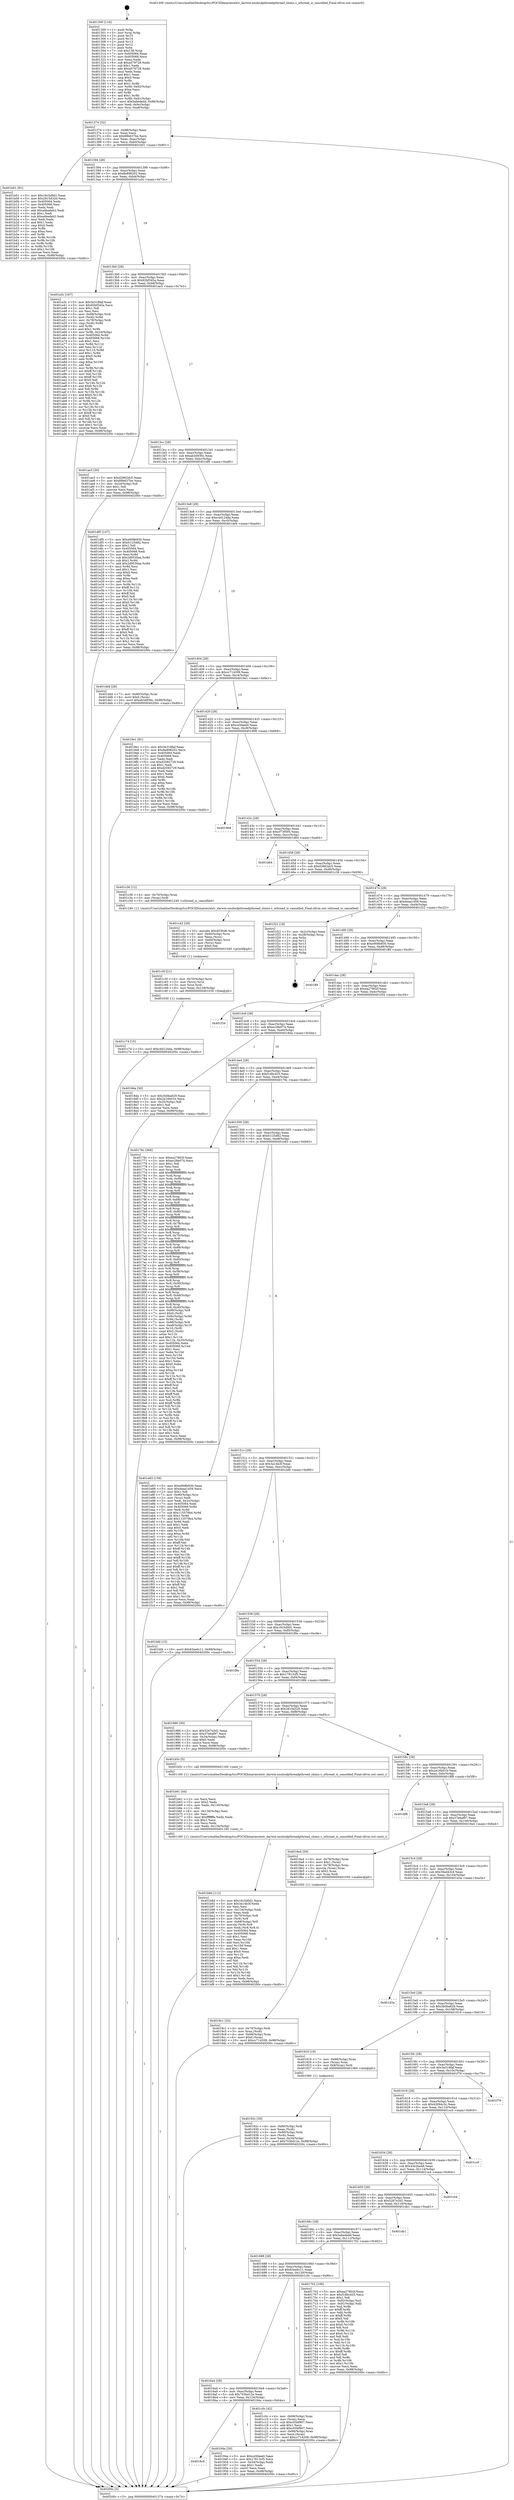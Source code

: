 digraph "0x401300" {
  label = "0x401300 (/mnt/c/Users/mathe/Desktop/tcc/POCII/binaries/extr_darwin-xnubsdpthreadpthread_shims.c_uthread_is_cancelled_Final-ollvm.out::main(0))"
  labelloc = "t"
  node[shape=record]

  Entry [label="",width=0.3,height=0.3,shape=circle,fillcolor=black,style=filled]
  "0x401374" [label="{
     0x401374 [32]\l
     | [instrs]\l
     &nbsp;&nbsp;0x401374 \<+6\>: mov -0x98(%rbp),%eax\l
     &nbsp;&nbsp;0x40137a \<+2\>: mov %eax,%ecx\l
     &nbsp;&nbsp;0x40137c \<+6\>: sub $0x89b637be,%ecx\l
     &nbsp;&nbsp;0x401382 \<+6\>: mov %eax,-0xac(%rbp)\l
     &nbsp;&nbsp;0x401388 \<+6\>: mov %ecx,-0xb0(%rbp)\l
     &nbsp;&nbsp;0x40138e \<+6\>: je 0000000000401b01 \<main+0x801\>\l
  }"]
  "0x401b01" [label="{
     0x401b01 [91]\l
     | [instrs]\l
     &nbsp;&nbsp;0x401b01 \<+5\>: mov $0x16c5d0d1,%eax\l
     &nbsp;&nbsp;0x401b06 \<+5\>: mov $0x2815d320,%ecx\l
     &nbsp;&nbsp;0x401b0b \<+7\>: mov 0x405064,%edx\l
     &nbsp;&nbsp;0x401b12 \<+7\>: mov 0x405068,%esi\l
     &nbsp;&nbsp;0x401b19 \<+2\>: mov %edx,%edi\l
     &nbsp;&nbsp;0x401b1b \<+6\>: add $0xa4badeb2,%edi\l
     &nbsp;&nbsp;0x401b21 \<+3\>: sub $0x1,%edi\l
     &nbsp;&nbsp;0x401b24 \<+6\>: sub $0xa4badeb2,%edi\l
     &nbsp;&nbsp;0x401b2a \<+3\>: imul %edi,%edx\l
     &nbsp;&nbsp;0x401b2d \<+3\>: and $0x1,%edx\l
     &nbsp;&nbsp;0x401b30 \<+3\>: cmp $0x0,%edx\l
     &nbsp;&nbsp;0x401b33 \<+4\>: sete %r8b\l
     &nbsp;&nbsp;0x401b37 \<+3\>: cmp $0xa,%esi\l
     &nbsp;&nbsp;0x401b3a \<+4\>: setl %r9b\l
     &nbsp;&nbsp;0x401b3e \<+3\>: mov %r8b,%r10b\l
     &nbsp;&nbsp;0x401b41 \<+3\>: and %r9b,%r10b\l
     &nbsp;&nbsp;0x401b44 \<+3\>: xor %r9b,%r8b\l
     &nbsp;&nbsp;0x401b47 \<+3\>: or %r8b,%r10b\l
     &nbsp;&nbsp;0x401b4a \<+4\>: test $0x1,%r10b\l
     &nbsp;&nbsp;0x401b4e \<+3\>: cmovne %ecx,%eax\l
     &nbsp;&nbsp;0x401b51 \<+6\>: mov %eax,-0x98(%rbp)\l
     &nbsp;&nbsp;0x401b57 \<+5\>: jmp 000000000040200c \<main+0xd0c\>\l
  }"]
  "0x401394" [label="{
     0x401394 [28]\l
     | [instrs]\l
     &nbsp;&nbsp;0x401394 \<+5\>: jmp 0000000000401399 \<main+0x99\>\l
     &nbsp;&nbsp;0x401399 \<+6\>: mov -0xac(%rbp),%eax\l
     &nbsp;&nbsp;0x40139f \<+5\>: sub $0x8e898202,%eax\l
     &nbsp;&nbsp;0x4013a4 \<+6\>: mov %eax,-0xb4(%rbp)\l
     &nbsp;&nbsp;0x4013aa \<+6\>: je 0000000000401a3c \<main+0x73c\>\l
  }"]
  Exit [label="",width=0.3,height=0.3,shape=circle,fillcolor=black,style=filled,peripheries=2]
  "0x401a3c" [label="{
     0x401a3c [167]\l
     | [instrs]\l
     &nbsp;&nbsp;0x401a3c \<+5\>: mov $0x3e318faf,%eax\l
     &nbsp;&nbsp;0x401a41 \<+5\>: mov $0x92bf345a,%ecx\l
     &nbsp;&nbsp;0x401a46 \<+2\>: mov $0x1,%dl\l
     &nbsp;&nbsp;0x401a48 \<+2\>: xor %esi,%esi\l
     &nbsp;&nbsp;0x401a4a \<+4\>: mov -0x68(%rbp),%rdi\l
     &nbsp;&nbsp;0x401a4e \<+3\>: mov (%rdi),%r8d\l
     &nbsp;&nbsp;0x401a51 \<+4\>: mov -0x78(%rbp),%rdi\l
     &nbsp;&nbsp;0x401a55 \<+3\>: cmp (%rdi),%r8d\l
     &nbsp;&nbsp;0x401a58 \<+4\>: setl %r9b\l
     &nbsp;&nbsp;0x401a5c \<+4\>: and $0x1,%r9b\l
     &nbsp;&nbsp;0x401a60 \<+4\>: mov %r9b,-0x2d(%rbp)\l
     &nbsp;&nbsp;0x401a64 \<+8\>: mov 0x405064,%r8d\l
     &nbsp;&nbsp;0x401a6c \<+8\>: mov 0x405068,%r10d\l
     &nbsp;&nbsp;0x401a74 \<+3\>: sub $0x1,%esi\l
     &nbsp;&nbsp;0x401a77 \<+3\>: mov %r8d,%r11d\l
     &nbsp;&nbsp;0x401a7a \<+3\>: add %esi,%r11d\l
     &nbsp;&nbsp;0x401a7d \<+4\>: imul %r11d,%r8d\l
     &nbsp;&nbsp;0x401a81 \<+4\>: and $0x1,%r8d\l
     &nbsp;&nbsp;0x401a85 \<+4\>: cmp $0x0,%r8d\l
     &nbsp;&nbsp;0x401a89 \<+4\>: sete %r9b\l
     &nbsp;&nbsp;0x401a8d \<+4\>: cmp $0xa,%r10d\l
     &nbsp;&nbsp;0x401a91 \<+3\>: setl %bl\l
     &nbsp;&nbsp;0x401a94 \<+3\>: mov %r9b,%r14b\l
     &nbsp;&nbsp;0x401a97 \<+4\>: xor $0xff,%r14b\l
     &nbsp;&nbsp;0x401a9b \<+3\>: mov %bl,%r15b\l
     &nbsp;&nbsp;0x401a9e \<+4\>: xor $0xff,%r15b\l
     &nbsp;&nbsp;0x401aa2 \<+3\>: xor $0x0,%dl\l
     &nbsp;&nbsp;0x401aa5 \<+3\>: mov %r14b,%r12b\l
     &nbsp;&nbsp;0x401aa8 \<+4\>: and $0x0,%r12b\l
     &nbsp;&nbsp;0x401aac \<+3\>: and %dl,%r9b\l
     &nbsp;&nbsp;0x401aaf \<+3\>: mov %r15b,%r13b\l
     &nbsp;&nbsp;0x401ab2 \<+4\>: and $0x0,%r13b\l
     &nbsp;&nbsp;0x401ab6 \<+2\>: and %dl,%bl\l
     &nbsp;&nbsp;0x401ab8 \<+3\>: or %r9b,%r12b\l
     &nbsp;&nbsp;0x401abb \<+3\>: or %bl,%r13b\l
     &nbsp;&nbsp;0x401abe \<+3\>: xor %r13b,%r12b\l
     &nbsp;&nbsp;0x401ac1 \<+3\>: or %r15b,%r14b\l
     &nbsp;&nbsp;0x401ac4 \<+4\>: xor $0xff,%r14b\l
     &nbsp;&nbsp;0x401ac8 \<+3\>: or $0x0,%dl\l
     &nbsp;&nbsp;0x401acb \<+3\>: and %dl,%r14b\l
     &nbsp;&nbsp;0x401ace \<+3\>: or %r14b,%r12b\l
     &nbsp;&nbsp;0x401ad1 \<+4\>: test $0x1,%r12b\l
     &nbsp;&nbsp;0x401ad5 \<+3\>: cmovne %ecx,%eax\l
     &nbsp;&nbsp;0x401ad8 \<+6\>: mov %eax,-0x98(%rbp)\l
     &nbsp;&nbsp;0x401ade \<+5\>: jmp 000000000040200c \<main+0xd0c\>\l
  }"]
  "0x4013b0" [label="{
     0x4013b0 [28]\l
     | [instrs]\l
     &nbsp;&nbsp;0x4013b0 \<+5\>: jmp 00000000004013b5 \<main+0xb5\>\l
     &nbsp;&nbsp;0x4013b5 \<+6\>: mov -0xac(%rbp),%eax\l
     &nbsp;&nbsp;0x4013bb \<+5\>: sub $0x92bf345a,%eax\l
     &nbsp;&nbsp;0x4013c0 \<+6\>: mov %eax,-0xb8(%rbp)\l
     &nbsp;&nbsp;0x4013c6 \<+6\>: je 0000000000401ae3 \<main+0x7e3\>\l
  }"]
  "0x401c74" [label="{
     0x401c74 [15]\l
     | [instrs]\l
     &nbsp;&nbsp;0x401c74 \<+10\>: movl $0xc4d124da,-0x98(%rbp)\l
     &nbsp;&nbsp;0x401c7e \<+5\>: jmp 000000000040200c \<main+0xd0c\>\l
  }"]
  "0x401ae3" [label="{
     0x401ae3 [30]\l
     | [instrs]\l
     &nbsp;&nbsp;0x401ae3 \<+5\>: mov $0xd2862dc5,%eax\l
     &nbsp;&nbsp;0x401ae8 \<+5\>: mov $0x89b637be,%ecx\l
     &nbsp;&nbsp;0x401aed \<+3\>: mov -0x2d(%rbp),%dl\l
     &nbsp;&nbsp;0x401af0 \<+3\>: test $0x1,%dl\l
     &nbsp;&nbsp;0x401af3 \<+3\>: cmovne %ecx,%eax\l
     &nbsp;&nbsp;0x401af6 \<+6\>: mov %eax,-0x98(%rbp)\l
     &nbsp;&nbsp;0x401afc \<+5\>: jmp 000000000040200c \<main+0xd0c\>\l
  }"]
  "0x4013cc" [label="{
     0x4013cc [28]\l
     | [instrs]\l
     &nbsp;&nbsp;0x4013cc \<+5\>: jmp 00000000004013d1 \<main+0xd1\>\l
     &nbsp;&nbsp;0x4013d1 \<+6\>: mov -0xac(%rbp),%eax\l
     &nbsp;&nbsp;0x4013d7 \<+5\>: sub $0xab3d936c,%eax\l
     &nbsp;&nbsp;0x4013dc \<+6\>: mov %eax,-0xbc(%rbp)\l
     &nbsp;&nbsp;0x4013e2 \<+6\>: je 0000000000401df0 \<main+0xaf0\>\l
  }"]
  "0x401c5f" [label="{
     0x401c5f [21]\l
     | [instrs]\l
     &nbsp;&nbsp;0x401c5f \<+4\>: mov -0x70(%rbp),%rcx\l
     &nbsp;&nbsp;0x401c63 \<+3\>: mov (%rcx),%rcx\l
     &nbsp;&nbsp;0x401c66 \<+3\>: mov %rcx,%rdi\l
     &nbsp;&nbsp;0x401c69 \<+6\>: mov %eax,-0x138(%rbp)\l
     &nbsp;&nbsp;0x401c6f \<+5\>: call 0000000000401030 \<free@plt\>\l
     | [calls]\l
     &nbsp;&nbsp;0x401030 \{1\} (unknown)\l
  }"]
  "0x401df0" [label="{
     0x401df0 [147]\l
     | [instrs]\l
     &nbsp;&nbsp;0x401df0 \<+5\>: mov $0xe908b930,%eax\l
     &nbsp;&nbsp;0x401df5 \<+5\>: mov $0xfc125d82,%ecx\l
     &nbsp;&nbsp;0x401dfa \<+2\>: mov $0x1,%dl\l
     &nbsp;&nbsp;0x401dfc \<+7\>: mov 0x405064,%esi\l
     &nbsp;&nbsp;0x401e03 \<+7\>: mov 0x405068,%edi\l
     &nbsp;&nbsp;0x401e0a \<+3\>: mov %esi,%r8d\l
     &nbsp;&nbsp;0x401e0d \<+7\>: sub $0x2d9530aa,%r8d\l
     &nbsp;&nbsp;0x401e14 \<+4\>: sub $0x1,%r8d\l
     &nbsp;&nbsp;0x401e18 \<+7\>: add $0x2d9530aa,%r8d\l
     &nbsp;&nbsp;0x401e1f \<+4\>: imul %r8d,%esi\l
     &nbsp;&nbsp;0x401e23 \<+3\>: and $0x1,%esi\l
     &nbsp;&nbsp;0x401e26 \<+3\>: cmp $0x0,%esi\l
     &nbsp;&nbsp;0x401e29 \<+4\>: sete %r9b\l
     &nbsp;&nbsp;0x401e2d \<+3\>: cmp $0xa,%edi\l
     &nbsp;&nbsp;0x401e30 \<+4\>: setl %r10b\l
     &nbsp;&nbsp;0x401e34 \<+3\>: mov %r9b,%r11b\l
     &nbsp;&nbsp;0x401e37 \<+4\>: xor $0xff,%r11b\l
     &nbsp;&nbsp;0x401e3b \<+3\>: mov %r10b,%bl\l
     &nbsp;&nbsp;0x401e3e \<+3\>: xor $0xff,%bl\l
     &nbsp;&nbsp;0x401e41 \<+3\>: xor $0x0,%dl\l
     &nbsp;&nbsp;0x401e44 \<+3\>: mov %r11b,%r14b\l
     &nbsp;&nbsp;0x401e47 \<+4\>: and $0x0,%r14b\l
     &nbsp;&nbsp;0x401e4b \<+3\>: and %dl,%r9b\l
     &nbsp;&nbsp;0x401e4e \<+3\>: mov %bl,%r15b\l
     &nbsp;&nbsp;0x401e51 \<+4\>: and $0x0,%r15b\l
     &nbsp;&nbsp;0x401e55 \<+3\>: and %dl,%r10b\l
     &nbsp;&nbsp;0x401e58 \<+3\>: or %r9b,%r14b\l
     &nbsp;&nbsp;0x401e5b \<+3\>: or %r10b,%r15b\l
     &nbsp;&nbsp;0x401e5e \<+3\>: xor %r15b,%r14b\l
     &nbsp;&nbsp;0x401e61 \<+3\>: or %bl,%r11b\l
     &nbsp;&nbsp;0x401e64 \<+4\>: xor $0xff,%r11b\l
     &nbsp;&nbsp;0x401e68 \<+3\>: or $0x0,%dl\l
     &nbsp;&nbsp;0x401e6b \<+3\>: and %dl,%r11b\l
     &nbsp;&nbsp;0x401e6e \<+3\>: or %r11b,%r14b\l
     &nbsp;&nbsp;0x401e71 \<+4\>: test $0x1,%r14b\l
     &nbsp;&nbsp;0x401e75 \<+3\>: cmovne %ecx,%eax\l
     &nbsp;&nbsp;0x401e78 \<+6\>: mov %eax,-0x98(%rbp)\l
     &nbsp;&nbsp;0x401e7e \<+5\>: jmp 000000000040200c \<main+0xd0c\>\l
  }"]
  "0x4013e8" [label="{
     0x4013e8 [28]\l
     | [instrs]\l
     &nbsp;&nbsp;0x4013e8 \<+5\>: jmp 00000000004013ed \<main+0xed\>\l
     &nbsp;&nbsp;0x4013ed \<+6\>: mov -0xac(%rbp),%eax\l
     &nbsp;&nbsp;0x4013f3 \<+5\>: sub $0xc4d124da,%eax\l
     &nbsp;&nbsp;0x4013f8 \<+6\>: mov %eax,-0xc0(%rbp)\l
     &nbsp;&nbsp;0x4013fe \<+6\>: je 0000000000401dd4 \<main+0xad4\>\l
  }"]
  "0x401c42" [label="{
     0x401c42 [29]\l
     | [instrs]\l
     &nbsp;&nbsp;0x401c42 \<+10\>: movabs $0x4030d6,%rdi\l
     &nbsp;&nbsp;0x401c4c \<+4\>: mov -0x60(%rbp),%rcx\l
     &nbsp;&nbsp;0x401c50 \<+2\>: mov %eax,(%rcx)\l
     &nbsp;&nbsp;0x401c52 \<+4\>: mov -0x60(%rbp),%rcx\l
     &nbsp;&nbsp;0x401c56 \<+2\>: mov (%rcx),%esi\l
     &nbsp;&nbsp;0x401c58 \<+2\>: mov $0x0,%al\l
     &nbsp;&nbsp;0x401c5a \<+5\>: call 0000000000401040 \<printf@plt\>\l
     | [calls]\l
     &nbsp;&nbsp;0x401040 \{1\} (unknown)\l
  }"]
  "0x401dd4" [label="{
     0x401dd4 [28]\l
     | [instrs]\l
     &nbsp;&nbsp;0x401dd4 \<+7\>: mov -0x90(%rbp),%rax\l
     &nbsp;&nbsp;0x401ddb \<+6\>: movl $0x0,(%rax)\l
     &nbsp;&nbsp;0x401de1 \<+10\>: movl $0xab3d936c,-0x98(%rbp)\l
     &nbsp;&nbsp;0x401deb \<+5\>: jmp 000000000040200c \<main+0xd0c\>\l
  }"]
  "0x401404" [label="{
     0x401404 [28]\l
     | [instrs]\l
     &nbsp;&nbsp;0x401404 \<+5\>: jmp 0000000000401409 \<main+0x109\>\l
     &nbsp;&nbsp;0x401409 \<+6\>: mov -0xac(%rbp),%eax\l
     &nbsp;&nbsp;0x40140f \<+5\>: sub $0xcc714209,%eax\l
     &nbsp;&nbsp;0x401414 \<+6\>: mov %eax,-0xc4(%rbp)\l
     &nbsp;&nbsp;0x40141a \<+6\>: je 00000000004019e1 \<main+0x6e1\>\l
  }"]
  "0x401b8d" [label="{
     0x401b8d [112]\l
     | [instrs]\l
     &nbsp;&nbsp;0x401b8d \<+5\>: mov $0x16c5d0d1,%ecx\l
     &nbsp;&nbsp;0x401b92 \<+5\>: mov $0x3a14b3f,%edx\l
     &nbsp;&nbsp;0x401b97 \<+2\>: xor %esi,%esi\l
     &nbsp;&nbsp;0x401b99 \<+6\>: mov -0x134(%rbp),%edi\l
     &nbsp;&nbsp;0x401b9f \<+3\>: imul %eax,%edi\l
     &nbsp;&nbsp;0x401ba2 \<+4\>: mov -0x70(%rbp),%r8\l
     &nbsp;&nbsp;0x401ba6 \<+3\>: mov (%r8),%r8\l
     &nbsp;&nbsp;0x401ba9 \<+4\>: mov -0x68(%rbp),%r9\l
     &nbsp;&nbsp;0x401bad \<+3\>: movslq (%r9),%r9\l
     &nbsp;&nbsp;0x401bb0 \<+4\>: mov %edi,(%r8,%r9,4)\l
     &nbsp;&nbsp;0x401bb4 \<+7\>: mov 0x405064,%eax\l
     &nbsp;&nbsp;0x401bbb \<+7\>: mov 0x405068,%edi\l
     &nbsp;&nbsp;0x401bc2 \<+3\>: sub $0x1,%esi\l
     &nbsp;&nbsp;0x401bc5 \<+3\>: mov %eax,%r10d\l
     &nbsp;&nbsp;0x401bc8 \<+3\>: add %esi,%r10d\l
     &nbsp;&nbsp;0x401bcb \<+4\>: imul %r10d,%eax\l
     &nbsp;&nbsp;0x401bcf \<+3\>: and $0x1,%eax\l
     &nbsp;&nbsp;0x401bd2 \<+3\>: cmp $0x0,%eax\l
     &nbsp;&nbsp;0x401bd5 \<+4\>: sete %r11b\l
     &nbsp;&nbsp;0x401bd9 \<+3\>: cmp $0xa,%edi\l
     &nbsp;&nbsp;0x401bdc \<+3\>: setl %bl\l
     &nbsp;&nbsp;0x401bdf \<+3\>: mov %r11b,%r14b\l
     &nbsp;&nbsp;0x401be2 \<+3\>: and %bl,%r14b\l
     &nbsp;&nbsp;0x401be5 \<+3\>: xor %bl,%r11b\l
     &nbsp;&nbsp;0x401be8 \<+3\>: or %r11b,%r14b\l
     &nbsp;&nbsp;0x401beb \<+4\>: test $0x1,%r14b\l
     &nbsp;&nbsp;0x401bef \<+3\>: cmovne %edx,%ecx\l
     &nbsp;&nbsp;0x401bf2 \<+6\>: mov %ecx,-0x98(%rbp)\l
     &nbsp;&nbsp;0x401bf8 \<+5\>: jmp 000000000040200c \<main+0xd0c\>\l
  }"]
  "0x4019e1" [label="{
     0x4019e1 [91]\l
     | [instrs]\l
     &nbsp;&nbsp;0x4019e1 \<+5\>: mov $0x3e318faf,%eax\l
     &nbsp;&nbsp;0x4019e6 \<+5\>: mov $0x8e898202,%ecx\l
     &nbsp;&nbsp;0x4019eb \<+7\>: mov 0x405064,%edx\l
     &nbsp;&nbsp;0x4019f2 \<+7\>: mov 0x405068,%esi\l
     &nbsp;&nbsp;0x4019f9 \<+2\>: mov %edx,%edi\l
     &nbsp;&nbsp;0x4019fb \<+6\>: sub $0xd2092729,%edi\l
     &nbsp;&nbsp;0x401a01 \<+3\>: sub $0x1,%edi\l
     &nbsp;&nbsp;0x401a04 \<+6\>: add $0xd2092729,%edi\l
     &nbsp;&nbsp;0x401a0a \<+3\>: imul %edi,%edx\l
     &nbsp;&nbsp;0x401a0d \<+3\>: and $0x1,%edx\l
     &nbsp;&nbsp;0x401a10 \<+3\>: cmp $0x0,%edx\l
     &nbsp;&nbsp;0x401a13 \<+4\>: sete %r8b\l
     &nbsp;&nbsp;0x401a17 \<+3\>: cmp $0xa,%esi\l
     &nbsp;&nbsp;0x401a1a \<+4\>: setl %r9b\l
     &nbsp;&nbsp;0x401a1e \<+3\>: mov %r8b,%r10b\l
     &nbsp;&nbsp;0x401a21 \<+3\>: and %r9b,%r10b\l
     &nbsp;&nbsp;0x401a24 \<+3\>: xor %r9b,%r8b\l
     &nbsp;&nbsp;0x401a27 \<+3\>: or %r8b,%r10b\l
     &nbsp;&nbsp;0x401a2a \<+4\>: test $0x1,%r10b\l
     &nbsp;&nbsp;0x401a2e \<+3\>: cmovne %ecx,%eax\l
     &nbsp;&nbsp;0x401a31 \<+6\>: mov %eax,-0x98(%rbp)\l
     &nbsp;&nbsp;0x401a37 \<+5\>: jmp 000000000040200c \<main+0xd0c\>\l
  }"]
  "0x401420" [label="{
     0x401420 [28]\l
     | [instrs]\l
     &nbsp;&nbsp;0x401420 \<+5\>: jmp 0000000000401425 \<main+0x125\>\l
     &nbsp;&nbsp;0x401425 \<+6\>: mov -0xac(%rbp),%eax\l
     &nbsp;&nbsp;0x40142b \<+5\>: sub $0xce5faee0,%eax\l
     &nbsp;&nbsp;0x401430 \<+6\>: mov %eax,-0xc8(%rbp)\l
     &nbsp;&nbsp;0x401436 \<+6\>: je 0000000000401968 \<main+0x668\>\l
  }"]
  "0x401b61" [label="{
     0x401b61 [44]\l
     | [instrs]\l
     &nbsp;&nbsp;0x401b61 \<+2\>: xor %ecx,%ecx\l
     &nbsp;&nbsp;0x401b63 \<+5\>: mov $0x2,%edx\l
     &nbsp;&nbsp;0x401b68 \<+6\>: mov %edx,-0x130(%rbp)\l
     &nbsp;&nbsp;0x401b6e \<+1\>: cltd\l
     &nbsp;&nbsp;0x401b6f \<+6\>: mov -0x130(%rbp),%esi\l
     &nbsp;&nbsp;0x401b75 \<+2\>: idiv %esi\l
     &nbsp;&nbsp;0x401b77 \<+6\>: imul $0xfffffffe,%edx,%edx\l
     &nbsp;&nbsp;0x401b7d \<+3\>: sub $0x1,%ecx\l
     &nbsp;&nbsp;0x401b80 \<+2\>: sub %ecx,%edx\l
     &nbsp;&nbsp;0x401b82 \<+6\>: mov %edx,-0x134(%rbp)\l
     &nbsp;&nbsp;0x401b88 \<+5\>: call 0000000000401160 \<next_i\>\l
     | [calls]\l
     &nbsp;&nbsp;0x401160 \{1\} (/mnt/c/Users/mathe/Desktop/tcc/POCII/binaries/extr_darwin-xnubsdpthreadpthread_shims.c_uthread_is_cancelled_Final-ollvm.out::next_i)\l
  }"]
  "0x401968" [label="{
     0x401968\l
  }", style=dashed]
  "0x40143c" [label="{
     0x40143c [28]\l
     | [instrs]\l
     &nbsp;&nbsp;0x40143c \<+5\>: jmp 0000000000401441 \<main+0x141\>\l
     &nbsp;&nbsp;0x401441 \<+6\>: mov -0xac(%rbp),%eax\l
     &nbsp;&nbsp;0x401447 \<+5\>: sub $0xcf73f595,%eax\l
     &nbsp;&nbsp;0x40144c \<+6\>: mov %eax,-0xcc(%rbp)\l
     &nbsp;&nbsp;0x401452 \<+6\>: je 0000000000401d64 \<main+0xa64\>\l
  }"]
  "0x4019c1" [label="{
     0x4019c1 [32]\l
     | [instrs]\l
     &nbsp;&nbsp;0x4019c1 \<+4\>: mov -0x70(%rbp),%rdi\l
     &nbsp;&nbsp;0x4019c5 \<+3\>: mov %rax,(%rdi)\l
     &nbsp;&nbsp;0x4019c8 \<+4\>: mov -0x68(%rbp),%rax\l
     &nbsp;&nbsp;0x4019cc \<+6\>: movl $0x0,(%rax)\l
     &nbsp;&nbsp;0x4019d2 \<+10\>: movl $0xcc714209,-0x98(%rbp)\l
     &nbsp;&nbsp;0x4019dc \<+5\>: jmp 000000000040200c \<main+0xd0c\>\l
  }"]
  "0x401d64" [label="{
     0x401d64\l
  }", style=dashed]
  "0x401458" [label="{
     0x401458 [28]\l
     | [instrs]\l
     &nbsp;&nbsp;0x401458 \<+5\>: jmp 000000000040145d \<main+0x15d\>\l
     &nbsp;&nbsp;0x40145d \<+6\>: mov -0xac(%rbp),%eax\l
     &nbsp;&nbsp;0x401463 \<+5\>: sub $0xd2862dc5,%eax\l
     &nbsp;&nbsp;0x401468 \<+6\>: mov %eax,-0xd0(%rbp)\l
     &nbsp;&nbsp;0x40146e \<+6\>: je 0000000000401c36 \<main+0x936\>\l
  }"]
  "0x4016c0" [label="{
     0x4016c0\l
  }", style=dashed]
  "0x401c36" [label="{
     0x401c36 [12]\l
     | [instrs]\l
     &nbsp;&nbsp;0x401c36 \<+4\>: mov -0x70(%rbp),%rax\l
     &nbsp;&nbsp;0x401c3a \<+3\>: mov (%rax),%rdi\l
     &nbsp;&nbsp;0x401c3d \<+5\>: call 0000000000401240 \<uthread_is_cancelled\>\l
     | [calls]\l
     &nbsp;&nbsp;0x401240 \{1\} (/mnt/c/Users/mathe/Desktop/tcc/POCII/binaries/extr_darwin-xnubsdpthreadpthread_shims.c_uthread_is_cancelled_Final-ollvm.out::uthread_is_cancelled)\l
  }"]
  "0x401474" [label="{
     0x401474 [28]\l
     | [instrs]\l
     &nbsp;&nbsp;0x401474 \<+5\>: jmp 0000000000401479 \<main+0x179\>\l
     &nbsp;&nbsp;0x401479 \<+6\>: mov -0xac(%rbp),%eax\l
     &nbsp;&nbsp;0x40147f \<+5\>: sub $0xdeaa1459,%eax\l
     &nbsp;&nbsp;0x401484 \<+6\>: mov %eax,-0xd4(%rbp)\l
     &nbsp;&nbsp;0x40148a \<+6\>: je 0000000000401f22 \<main+0xc22\>\l
  }"]
  "0x40194a" [label="{
     0x40194a [30]\l
     | [instrs]\l
     &nbsp;&nbsp;0x40194a \<+5\>: mov $0xce5faee0,%eax\l
     &nbsp;&nbsp;0x40194f \<+5\>: mov $0x17813cf5,%ecx\l
     &nbsp;&nbsp;0x401954 \<+3\>: mov -0x34(%rbp),%edx\l
     &nbsp;&nbsp;0x401957 \<+3\>: cmp $0x1,%edx\l
     &nbsp;&nbsp;0x40195a \<+3\>: cmovl %ecx,%eax\l
     &nbsp;&nbsp;0x40195d \<+6\>: mov %eax,-0x98(%rbp)\l
     &nbsp;&nbsp;0x401963 \<+5\>: jmp 000000000040200c \<main+0xd0c\>\l
  }"]
  "0x401f22" [label="{
     0x401f22 [18]\l
     | [instrs]\l
     &nbsp;&nbsp;0x401f22 \<+3\>: mov -0x2c(%rbp),%eax\l
     &nbsp;&nbsp;0x401f25 \<+4\>: lea -0x28(%rbp),%rsp\l
     &nbsp;&nbsp;0x401f29 \<+1\>: pop %rbx\l
     &nbsp;&nbsp;0x401f2a \<+2\>: pop %r12\l
     &nbsp;&nbsp;0x401f2c \<+2\>: pop %r13\l
     &nbsp;&nbsp;0x401f2e \<+2\>: pop %r14\l
     &nbsp;&nbsp;0x401f30 \<+2\>: pop %r15\l
     &nbsp;&nbsp;0x401f32 \<+1\>: pop %rbp\l
     &nbsp;&nbsp;0x401f33 \<+1\>: ret\l
  }"]
  "0x401490" [label="{
     0x401490 [28]\l
     | [instrs]\l
     &nbsp;&nbsp;0x401490 \<+5\>: jmp 0000000000401495 \<main+0x195\>\l
     &nbsp;&nbsp;0x401495 \<+6\>: mov -0xac(%rbp),%eax\l
     &nbsp;&nbsp;0x40149b \<+5\>: sub $0xe908b930,%eax\l
     &nbsp;&nbsp;0x4014a0 \<+6\>: mov %eax,-0xd8(%rbp)\l
     &nbsp;&nbsp;0x4014a6 \<+6\>: je 0000000000401ff4 \<main+0xcf4\>\l
  }"]
  "0x4016a4" [label="{
     0x4016a4 [28]\l
     | [instrs]\l
     &nbsp;&nbsp;0x4016a4 \<+5\>: jmp 00000000004016a9 \<main+0x3a9\>\l
     &nbsp;&nbsp;0x4016a9 \<+6\>: mov -0xac(%rbp),%eax\l
     &nbsp;&nbsp;0x4016af \<+5\>: sub $0x703bd12e,%eax\l
     &nbsp;&nbsp;0x4016b4 \<+6\>: mov %eax,-0x124(%rbp)\l
     &nbsp;&nbsp;0x4016ba \<+6\>: je 000000000040194a \<main+0x64a\>\l
  }"]
  "0x401ff4" [label="{
     0x401ff4\l
  }", style=dashed]
  "0x4014ac" [label="{
     0x4014ac [28]\l
     | [instrs]\l
     &nbsp;&nbsp;0x4014ac \<+5\>: jmp 00000000004014b1 \<main+0x1b1\>\l
     &nbsp;&nbsp;0x4014b1 \<+6\>: mov -0xac(%rbp),%eax\l
     &nbsp;&nbsp;0x4014b7 \<+5\>: sub $0xea27802f,%eax\l
     &nbsp;&nbsp;0x4014bc \<+6\>: mov %eax,-0xdc(%rbp)\l
     &nbsp;&nbsp;0x4014c2 \<+6\>: je 0000000000401f34 \<main+0xc34\>\l
  }"]
  "0x401c0c" [label="{
     0x401c0c [42]\l
     | [instrs]\l
     &nbsp;&nbsp;0x401c0c \<+4\>: mov -0x68(%rbp),%rax\l
     &nbsp;&nbsp;0x401c10 \<+2\>: mov (%rax),%ecx\l
     &nbsp;&nbsp;0x401c12 \<+6\>: sub $0xc05bf907,%ecx\l
     &nbsp;&nbsp;0x401c18 \<+3\>: add $0x1,%ecx\l
     &nbsp;&nbsp;0x401c1b \<+6\>: add $0xc05bf907,%ecx\l
     &nbsp;&nbsp;0x401c21 \<+4\>: mov -0x68(%rbp),%rax\l
     &nbsp;&nbsp;0x401c25 \<+2\>: mov %ecx,(%rax)\l
     &nbsp;&nbsp;0x401c27 \<+10\>: movl $0xcc714209,-0x98(%rbp)\l
     &nbsp;&nbsp;0x401c31 \<+5\>: jmp 000000000040200c \<main+0xd0c\>\l
  }"]
  "0x401f34" [label="{
     0x401f34\l
  }", style=dashed]
  "0x4014c8" [label="{
     0x4014c8 [28]\l
     | [instrs]\l
     &nbsp;&nbsp;0x4014c8 \<+5\>: jmp 00000000004014cd \<main+0x1cd\>\l
     &nbsp;&nbsp;0x4014cd \<+6\>: mov -0xac(%rbp),%eax\l
     &nbsp;&nbsp;0x4014d3 \<+5\>: sub $0xec28e074,%eax\l
     &nbsp;&nbsp;0x4014d8 \<+6\>: mov %eax,-0xe0(%rbp)\l
     &nbsp;&nbsp;0x4014de \<+6\>: je 00000000004018da \<main+0x5da\>\l
  }"]
  "0x40192c" [label="{
     0x40192c [30]\l
     | [instrs]\l
     &nbsp;&nbsp;0x40192c \<+4\>: mov -0x80(%rbp),%rdi\l
     &nbsp;&nbsp;0x401930 \<+2\>: mov %eax,(%rdi)\l
     &nbsp;&nbsp;0x401932 \<+4\>: mov -0x80(%rbp),%rdi\l
     &nbsp;&nbsp;0x401936 \<+2\>: mov (%rdi),%eax\l
     &nbsp;&nbsp;0x401938 \<+3\>: mov %eax,-0x34(%rbp)\l
     &nbsp;&nbsp;0x40193b \<+10\>: movl $0x703bd12e,-0x98(%rbp)\l
     &nbsp;&nbsp;0x401945 \<+5\>: jmp 000000000040200c \<main+0xd0c\>\l
  }"]
  "0x4018da" [label="{
     0x4018da [30]\l
     | [instrs]\l
     &nbsp;&nbsp;0x4018da \<+5\>: mov $0x3b0ba629,%eax\l
     &nbsp;&nbsp;0x4018df \<+5\>: mov $0x2e16b01b,%ecx\l
     &nbsp;&nbsp;0x4018e4 \<+3\>: mov -0x35(%rbp),%dl\l
     &nbsp;&nbsp;0x4018e7 \<+3\>: test $0x1,%dl\l
     &nbsp;&nbsp;0x4018ea \<+3\>: cmovne %ecx,%eax\l
     &nbsp;&nbsp;0x4018ed \<+6\>: mov %eax,-0x98(%rbp)\l
     &nbsp;&nbsp;0x4018f3 \<+5\>: jmp 000000000040200c \<main+0xd0c\>\l
  }"]
  "0x4014e4" [label="{
     0x4014e4 [28]\l
     | [instrs]\l
     &nbsp;&nbsp;0x4014e4 \<+5\>: jmp 00000000004014e9 \<main+0x1e9\>\l
     &nbsp;&nbsp;0x4014e9 \<+6\>: mov -0xac(%rbp),%eax\l
     &nbsp;&nbsp;0x4014ef \<+5\>: sub $0xf1d6c425,%eax\l
     &nbsp;&nbsp;0x4014f4 \<+6\>: mov %eax,-0xe4(%rbp)\l
     &nbsp;&nbsp;0x4014fa \<+6\>: je 000000000040176c \<main+0x46c\>\l
  }"]
  "0x401300" [label="{
     0x401300 [116]\l
     | [instrs]\l
     &nbsp;&nbsp;0x401300 \<+1\>: push %rbp\l
     &nbsp;&nbsp;0x401301 \<+3\>: mov %rsp,%rbp\l
     &nbsp;&nbsp;0x401304 \<+2\>: push %r15\l
     &nbsp;&nbsp;0x401306 \<+2\>: push %r14\l
     &nbsp;&nbsp;0x401308 \<+2\>: push %r13\l
     &nbsp;&nbsp;0x40130a \<+2\>: push %r12\l
     &nbsp;&nbsp;0x40130c \<+1\>: push %rbx\l
     &nbsp;&nbsp;0x40130d \<+7\>: sub $0x138,%rsp\l
     &nbsp;&nbsp;0x401314 \<+7\>: mov 0x405064,%eax\l
     &nbsp;&nbsp;0x40131b \<+7\>: mov 0x405068,%ecx\l
     &nbsp;&nbsp;0x401322 \<+2\>: mov %eax,%edx\l
     &nbsp;&nbsp;0x401324 \<+6\>: sub $0xa079728,%edx\l
     &nbsp;&nbsp;0x40132a \<+3\>: sub $0x1,%edx\l
     &nbsp;&nbsp;0x40132d \<+6\>: add $0xa079728,%edx\l
     &nbsp;&nbsp;0x401333 \<+3\>: imul %edx,%eax\l
     &nbsp;&nbsp;0x401336 \<+3\>: and $0x1,%eax\l
     &nbsp;&nbsp;0x401339 \<+3\>: cmp $0x0,%eax\l
     &nbsp;&nbsp;0x40133c \<+4\>: sete %r8b\l
     &nbsp;&nbsp;0x401340 \<+4\>: and $0x1,%r8b\l
     &nbsp;&nbsp;0x401344 \<+7\>: mov %r8b,-0x92(%rbp)\l
     &nbsp;&nbsp;0x40134b \<+3\>: cmp $0xa,%ecx\l
     &nbsp;&nbsp;0x40134e \<+4\>: setl %r8b\l
     &nbsp;&nbsp;0x401352 \<+4\>: and $0x1,%r8b\l
     &nbsp;&nbsp;0x401356 \<+7\>: mov %r8b,-0x91(%rbp)\l
     &nbsp;&nbsp;0x40135d \<+10\>: movl $0x5abededd,-0x98(%rbp)\l
     &nbsp;&nbsp;0x401367 \<+6\>: mov %edi,-0x9c(%rbp)\l
     &nbsp;&nbsp;0x40136d \<+7\>: mov %rsi,-0xa8(%rbp)\l
  }"]
  "0x40176c" [label="{
     0x40176c [366]\l
     | [instrs]\l
     &nbsp;&nbsp;0x40176c \<+5\>: mov $0xea27802f,%eax\l
     &nbsp;&nbsp;0x401771 \<+5\>: mov $0xec28e074,%ecx\l
     &nbsp;&nbsp;0x401776 \<+2\>: mov $0x1,%dl\l
     &nbsp;&nbsp;0x401778 \<+2\>: xor %esi,%esi\l
     &nbsp;&nbsp;0x40177a \<+3\>: mov %rsp,%rdi\l
     &nbsp;&nbsp;0x40177d \<+4\>: add $0xfffffffffffffff0,%rdi\l
     &nbsp;&nbsp;0x401781 \<+3\>: mov %rdi,%rsp\l
     &nbsp;&nbsp;0x401784 \<+7\>: mov %rdi,-0x90(%rbp)\l
     &nbsp;&nbsp;0x40178b \<+3\>: mov %rsp,%rdi\l
     &nbsp;&nbsp;0x40178e \<+4\>: add $0xfffffffffffffff0,%rdi\l
     &nbsp;&nbsp;0x401792 \<+3\>: mov %rdi,%rsp\l
     &nbsp;&nbsp;0x401795 \<+3\>: mov %rsp,%r8\l
     &nbsp;&nbsp;0x401798 \<+4\>: add $0xfffffffffffffff0,%r8\l
     &nbsp;&nbsp;0x40179c \<+3\>: mov %r8,%rsp\l
     &nbsp;&nbsp;0x40179f \<+7\>: mov %r8,-0x88(%rbp)\l
     &nbsp;&nbsp;0x4017a6 \<+3\>: mov %rsp,%r8\l
     &nbsp;&nbsp;0x4017a9 \<+4\>: add $0xfffffffffffffff0,%r8\l
     &nbsp;&nbsp;0x4017ad \<+3\>: mov %r8,%rsp\l
     &nbsp;&nbsp;0x4017b0 \<+4\>: mov %r8,-0x80(%rbp)\l
     &nbsp;&nbsp;0x4017b4 \<+3\>: mov %rsp,%r8\l
     &nbsp;&nbsp;0x4017b7 \<+4\>: add $0xfffffffffffffff0,%r8\l
     &nbsp;&nbsp;0x4017bb \<+3\>: mov %r8,%rsp\l
     &nbsp;&nbsp;0x4017be \<+4\>: mov %r8,-0x78(%rbp)\l
     &nbsp;&nbsp;0x4017c2 \<+3\>: mov %rsp,%r8\l
     &nbsp;&nbsp;0x4017c5 \<+4\>: add $0xfffffffffffffff0,%r8\l
     &nbsp;&nbsp;0x4017c9 \<+3\>: mov %r8,%rsp\l
     &nbsp;&nbsp;0x4017cc \<+4\>: mov %r8,-0x70(%rbp)\l
     &nbsp;&nbsp;0x4017d0 \<+3\>: mov %rsp,%r8\l
     &nbsp;&nbsp;0x4017d3 \<+4\>: add $0xfffffffffffffff0,%r8\l
     &nbsp;&nbsp;0x4017d7 \<+3\>: mov %r8,%rsp\l
     &nbsp;&nbsp;0x4017da \<+4\>: mov %r8,-0x68(%rbp)\l
     &nbsp;&nbsp;0x4017de \<+3\>: mov %rsp,%r8\l
     &nbsp;&nbsp;0x4017e1 \<+4\>: add $0xfffffffffffffff0,%r8\l
     &nbsp;&nbsp;0x4017e5 \<+3\>: mov %r8,%rsp\l
     &nbsp;&nbsp;0x4017e8 \<+4\>: mov %r8,-0x60(%rbp)\l
     &nbsp;&nbsp;0x4017ec \<+3\>: mov %rsp,%r8\l
     &nbsp;&nbsp;0x4017ef \<+4\>: add $0xfffffffffffffff0,%r8\l
     &nbsp;&nbsp;0x4017f3 \<+3\>: mov %r8,%rsp\l
     &nbsp;&nbsp;0x4017f6 \<+4\>: mov %r8,-0x58(%rbp)\l
     &nbsp;&nbsp;0x4017fa \<+3\>: mov %rsp,%r8\l
     &nbsp;&nbsp;0x4017fd \<+4\>: add $0xfffffffffffffff0,%r8\l
     &nbsp;&nbsp;0x401801 \<+3\>: mov %r8,%rsp\l
     &nbsp;&nbsp;0x401804 \<+4\>: mov %r8,-0x50(%rbp)\l
     &nbsp;&nbsp;0x401808 \<+3\>: mov %rsp,%r8\l
     &nbsp;&nbsp;0x40180b \<+4\>: add $0xfffffffffffffff0,%r8\l
     &nbsp;&nbsp;0x40180f \<+3\>: mov %r8,%rsp\l
     &nbsp;&nbsp;0x401812 \<+4\>: mov %r8,-0x48(%rbp)\l
     &nbsp;&nbsp;0x401816 \<+3\>: mov %rsp,%r8\l
     &nbsp;&nbsp;0x401819 \<+4\>: add $0xfffffffffffffff0,%r8\l
     &nbsp;&nbsp;0x40181d \<+3\>: mov %r8,%rsp\l
     &nbsp;&nbsp;0x401820 \<+4\>: mov %r8,-0x40(%rbp)\l
     &nbsp;&nbsp;0x401824 \<+7\>: mov -0x90(%rbp),%r8\l
     &nbsp;&nbsp;0x40182b \<+7\>: movl $0x0,(%r8)\l
     &nbsp;&nbsp;0x401832 \<+7\>: mov -0x9c(%rbp),%r9d\l
     &nbsp;&nbsp;0x401839 \<+3\>: mov %r9d,(%rdi)\l
     &nbsp;&nbsp;0x40183c \<+7\>: mov -0x88(%rbp),%r8\l
     &nbsp;&nbsp;0x401843 \<+7\>: mov -0xa8(%rbp),%r10\l
     &nbsp;&nbsp;0x40184a \<+3\>: mov %r10,(%r8)\l
     &nbsp;&nbsp;0x40184d \<+3\>: cmpl $0x2,(%rdi)\l
     &nbsp;&nbsp;0x401850 \<+4\>: setne %r11b\l
     &nbsp;&nbsp;0x401854 \<+4\>: and $0x1,%r11b\l
     &nbsp;&nbsp;0x401858 \<+4\>: mov %r11b,-0x35(%rbp)\l
     &nbsp;&nbsp;0x40185c \<+7\>: mov 0x405064,%ebx\l
     &nbsp;&nbsp;0x401863 \<+8\>: mov 0x405068,%r14d\l
     &nbsp;&nbsp;0x40186b \<+3\>: sub $0x1,%esi\l
     &nbsp;&nbsp;0x40186e \<+3\>: mov %ebx,%r15d\l
     &nbsp;&nbsp;0x401871 \<+3\>: add %esi,%r15d\l
     &nbsp;&nbsp;0x401874 \<+4\>: imul %r15d,%ebx\l
     &nbsp;&nbsp;0x401878 \<+3\>: and $0x1,%ebx\l
     &nbsp;&nbsp;0x40187b \<+3\>: cmp $0x0,%ebx\l
     &nbsp;&nbsp;0x40187e \<+4\>: sete %r11b\l
     &nbsp;&nbsp;0x401882 \<+4\>: cmp $0xa,%r14d\l
     &nbsp;&nbsp;0x401886 \<+4\>: setl %r12b\l
     &nbsp;&nbsp;0x40188a \<+3\>: mov %r11b,%r13b\l
     &nbsp;&nbsp;0x40188d \<+4\>: xor $0xff,%r13b\l
     &nbsp;&nbsp;0x401891 \<+3\>: mov %r12b,%sil\l
     &nbsp;&nbsp;0x401894 \<+4\>: xor $0xff,%sil\l
     &nbsp;&nbsp;0x401898 \<+3\>: xor $0x1,%dl\l
     &nbsp;&nbsp;0x40189b \<+3\>: mov %r13b,%dil\l
     &nbsp;&nbsp;0x40189e \<+4\>: and $0xff,%dil\l
     &nbsp;&nbsp;0x4018a2 \<+3\>: and %dl,%r11b\l
     &nbsp;&nbsp;0x4018a5 \<+3\>: mov %sil,%r8b\l
     &nbsp;&nbsp;0x4018a8 \<+4\>: and $0xff,%r8b\l
     &nbsp;&nbsp;0x4018ac \<+3\>: and %dl,%r12b\l
     &nbsp;&nbsp;0x4018af \<+3\>: or %r11b,%dil\l
     &nbsp;&nbsp;0x4018b2 \<+3\>: or %r12b,%r8b\l
     &nbsp;&nbsp;0x4018b5 \<+3\>: xor %r8b,%dil\l
     &nbsp;&nbsp;0x4018b8 \<+3\>: or %sil,%r13b\l
     &nbsp;&nbsp;0x4018bb \<+4\>: xor $0xff,%r13b\l
     &nbsp;&nbsp;0x4018bf \<+3\>: or $0x1,%dl\l
     &nbsp;&nbsp;0x4018c2 \<+3\>: and %dl,%r13b\l
     &nbsp;&nbsp;0x4018c5 \<+3\>: or %r13b,%dil\l
     &nbsp;&nbsp;0x4018c8 \<+4\>: test $0x1,%dil\l
     &nbsp;&nbsp;0x4018cc \<+3\>: cmovne %ecx,%eax\l
     &nbsp;&nbsp;0x4018cf \<+6\>: mov %eax,-0x98(%rbp)\l
     &nbsp;&nbsp;0x4018d5 \<+5\>: jmp 000000000040200c \<main+0xd0c\>\l
  }"]
  "0x401500" [label="{
     0x401500 [28]\l
     | [instrs]\l
     &nbsp;&nbsp;0x401500 \<+5\>: jmp 0000000000401505 \<main+0x205\>\l
     &nbsp;&nbsp;0x401505 \<+6\>: mov -0xac(%rbp),%eax\l
     &nbsp;&nbsp;0x40150b \<+5\>: sub $0xfc125d82,%eax\l
     &nbsp;&nbsp;0x401510 \<+6\>: mov %eax,-0xe8(%rbp)\l
     &nbsp;&nbsp;0x401516 \<+6\>: je 0000000000401e83 \<main+0xb83\>\l
  }"]
  "0x40200c" [label="{
     0x40200c [5]\l
     | [instrs]\l
     &nbsp;&nbsp;0x40200c \<+5\>: jmp 0000000000401374 \<main+0x74\>\l
  }"]
  "0x401e83" [label="{
     0x401e83 [159]\l
     | [instrs]\l
     &nbsp;&nbsp;0x401e83 \<+5\>: mov $0xe908b930,%eax\l
     &nbsp;&nbsp;0x401e88 \<+5\>: mov $0xdeaa1459,%ecx\l
     &nbsp;&nbsp;0x401e8d \<+2\>: mov $0x1,%dl\l
     &nbsp;&nbsp;0x401e8f \<+7\>: mov -0x90(%rbp),%rsi\l
     &nbsp;&nbsp;0x401e96 \<+2\>: mov (%rsi),%edi\l
     &nbsp;&nbsp;0x401e98 \<+3\>: mov %edi,-0x2c(%rbp)\l
     &nbsp;&nbsp;0x401e9b \<+7\>: mov 0x405064,%edi\l
     &nbsp;&nbsp;0x401ea2 \<+8\>: mov 0x405068,%r8d\l
     &nbsp;&nbsp;0x401eaa \<+3\>: mov %edi,%r9d\l
     &nbsp;&nbsp;0x401ead \<+7\>: sub $0x115579b4,%r9d\l
     &nbsp;&nbsp;0x401eb4 \<+4\>: sub $0x1,%r9d\l
     &nbsp;&nbsp;0x401eb8 \<+7\>: add $0x115579b4,%r9d\l
     &nbsp;&nbsp;0x401ebf \<+4\>: imul %r9d,%edi\l
     &nbsp;&nbsp;0x401ec3 \<+3\>: and $0x1,%edi\l
     &nbsp;&nbsp;0x401ec6 \<+3\>: cmp $0x0,%edi\l
     &nbsp;&nbsp;0x401ec9 \<+4\>: sete %r10b\l
     &nbsp;&nbsp;0x401ecd \<+4\>: cmp $0xa,%r8d\l
     &nbsp;&nbsp;0x401ed1 \<+4\>: setl %r11b\l
     &nbsp;&nbsp;0x401ed5 \<+3\>: mov %r10b,%bl\l
     &nbsp;&nbsp;0x401ed8 \<+3\>: xor $0xff,%bl\l
     &nbsp;&nbsp;0x401edb \<+3\>: mov %r11b,%r14b\l
     &nbsp;&nbsp;0x401ede \<+4\>: xor $0xff,%r14b\l
     &nbsp;&nbsp;0x401ee2 \<+3\>: xor $0x1,%dl\l
     &nbsp;&nbsp;0x401ee5 \<+3\>: mov %bl,%r15b\l
     &nbsp;&nbsp;0x401ee8 \<+4\>: and $0xff,%r15b\l
     &nbsp;&nbsp;0x401eec \<+3\>: and %dl,%r10b\l
     &nbsp;&nbsp;0x401eef \<+3\>: mov %r14b,%r12b\l
     &nbsp;&nbsp;0x401ef2 \<+4\>: and $0xff,%r12b\l
     &nbsp;&nbsp;0x401ef6 \<+3\>: and %dl,%r11b\l
     &nbsp;&nbsp;0x401ef9 \<+3\>: or %r10b,%r15b\l
     &nbsp;&nbsp;0x401efc \<+3\>: or %r11b,%r12b\l
     &nbsp;&nbsp;0x401eff \<+3\>: xor %r12b,%r15b\l
     &nbsp;&nbsp;0x401f02 \<+3\>: or %r14b,%bl\l
     &nbsp;&nbsp;0x401f05 \<+3\>: xor $0xff,%bl\l
     &nbsp;&nbsp;0x401f08 \<+3\>: or $0x1,%dl\l
     &nbsp;&nbsp;0x401f0b \<+2\>: and %dl,%bl\l
     &nbsp;&nbsp;0x401f0d \<+3\>: or %bl,%r15b\l
     &nbsp;&nbsp;0x401f10 \<+4\>: test $0x1,%r15b\l
     &nbsp;&nbsp;0x401f14 \<+3\>: cmovne %ecx,%eax\l
     &nbsp;&nbsp;0x401f17 \<+6\>: mov %eax,-0x98(%rbp)\l
     &nbsp;&nbsp;0x401f1d \<+5\>: jmp 000000000040200c \<main+0xd0c\>\l
  }"]
  "0x40151c" [label="{
     0x40151c [28]\l
     | [instrs]\l
     &nbsp;&nbsp;0x40151c \<+5\>: jmp 0000000000401521 \<main+0x221\>\l
     &nbsp;&nbsp;0x401521 \<+6\>: mov -0xac(%rbp),%eax\l
     &nbsp;&nbsp;0x401527 \<+5\>: sub $0x3a14b3f,%eax\l
     &nbsp;&nbsp;0x40152c \<+6\>: mov %eax,-0xec(%rbp)\l
     &nbsp;&nbsp;0x401532 \<+6\>: je 0000000000401bfd \<main+0x8fd\>\l
  }"]
  "0x401688" [label="{
     0x401688 [28]\l
     | [instrs]\l
     &nbsp;&nbsp;0x401688 \<+5\>: jmp 000000000040168d \<main+0x38d\>\l
     &nbsp;&nbsp;0x40168d \<+6\>: mov -0xac(%rbp),%eax\l
     &nbsp;&nbsp;0x401693 \<+5\>: sub $0x63ee6c11,%eax\l
     &nbsp;&nbsp;0x401698 \<+6\>: mov %eax,-0x120(%rbp)\l
     &nbsp;&nbsp;0x40169e \<+6\>: je 0000000000401c0c \<main+0x90c\>\l
  }"]
  "0x401bfd" [label="{
     0x401bfd [15]\l
     | [instrs]\l
     &nbsp;&nbsp;0x401bfd \<+10\>: movl $0x63ee6c11,-0x98(%rbp)\l
     &nbsp;&nbsp;0x401c07 \<+5\>: jmp 000000000040200c \<main+0xd0c\>\l
  }"]
  "0x401538" [label="{
     0x401538 [28]\l
     | [instrs]\l
     &nbsp;&nbsp;0x401538 \<+5\>: jmp 000000000040153d \<main+0x23d\>\l
     &nbsp;&nbsp;0x40153d \<+6\>: mov -0xac(%rbp),%eax\l
     &nbsp;&nbsp;0x401543 \<+5\>: sub $0x16c5d0d1,%eax\l
     &nbsp;&nbsp;0x401548 \<+6\>: mov %eax,-0xf0(%rbp)\l
     &nbsp;&nbsp;0x40154e \<+6\>: je 0000000000401f9e \<main+0xc9e\>\l
  }"]
  "0x401702" [label="{
     0x401702 [106]\l
     | [instrs]\l
     &nbsp;&nbsp;0x401702 \<+5\>: mov $0xea27802f,%eax\l
     &nbsp;&nbsp;0x401707 \<+5\>: mov $0xf1d6c425,%ecx\l
     &nbsp;&nbsp;0x40170c \<+2\>: mov $0x1,%dl\l
     &nbsp;&nbsp;0x40170e \<+7\>: mov -0x92(%rbp),%sil\l
     &nbsp;&nbsp;0x401715 \<+7\>: mov -0x91(%rbp),%dil\l
     &nbsp;&nbsp;0x40171c \<+3\>: mov %sil,%r8b\l
     &nbsp;&nbsp;0x40171f \<+4\>: xor $0xff,%r8b\l
     &nbsp;&nbsp;0x401723 \<+3\>: mov %dil,%r9b\l
     &nbsp;&nbsp;0x401726 \<+4\>: xor $0xff,%r9b\l
     &nbsp;&nbsp;0x40172a \<+3\>: xor $0x0,%dl\l
     &nbsp;&nbsp;0x40172d \<+3\>: mov %r8b,%r10b\l
     &nbsp;&nbsp;0x401730 \<+4\>: and $0x0,%r10b\l
     &nbsp;&nbsp;0x401734 \<+3\>: and %dl,%sil\l
     &nbsp;&nbsp;0x401737 \<+3\>: mov %r9b,%r11b\l
     &nbsp;&nbsp;0x40173a \<+4\>: and $0x0,%r11b\l
     &nbsp;&nbsp;0x40173e \<+3\>: and %dl,%dil\l
     &nbsp;&nbsp;0x401741 \<+3\>: or %sil,%r10b\l
     &nbsp;&nbsp;0x401744 \<+3\>: or %dil,%r11b\l
     &nbsp;&nbsp;0x401747 \<+3\>: xor %r11b,%r10b\l
     &nbsp;&nbsp;0x40174a \<+3\>: or %r9b,%r8b\l
     &nbsp;&nbsp;0x40174d \<+4\>: xor $0xff,%r8b\l
     &nbsp;&nbsp;0x401751 \<+3\>: or $0x0,%dl\l
     &nbsp;&nbsp;0x401754 \<+3\>: and %dl,%r8b\l
     &nbsp;&nbsp;0x401757 \<+3\>: or %r8b,%r10b\l
     &nbsp;&nbsp;0x40175a \<+4\>: test $0x1,%r10b\l
     &nbsp;&nbsp;0x40175e \<+3\>: cmovne %ecx,%eax\l
     &nbsp;&nbsp;0x401761 \<+6\>: mov %eax,-0x98(%rbp)\l
     &nbsp;&nbsp;0x401767 \<+5\>: jmp 000000000040200c \<main+0xd0c\>\l
  }"]
  "0x401f9e" [label="{
     0x401f9e\l
  }", style=dashed]
  "0x401554" [label="{
     0x401554 [28]\l
     | [instrs]\l
     &nbsp;&nbsp;0x401554 \<+5\>: jmp 0000000000401559 \<main+0x259\>\l
     &nbsp;&nbsp;0x401559 \<+6\>: mov -0xac(%rbp),%eax\l
     &nbsp;&nbsp;0x40155f \<+5\>: sub $0x17813cf5,%eax\l
     &nbsp;&nbsp;0x401564 \<+6\>: mov %eax,-0xf4(%rbp)\l
     &nbsp;&nbsp;0x40156a \<+6\>: je 0000000000401986 \<main+0x686\>\l
  }"]
  "0x40166c" [label="{
     0x40166c [28]\l
     | [instrs]\l
     &nbsp;&nbsp;0x40166c \<+5\>: jmp 0000000000401671 \<main+0x371\>\l
     &nbsp;&nbsp;0x401671 \<+6\>: mov -0xac(%rbp),%eax\l
     &nbsp;&nbsp;0x401677 \<+5\>: sub $0x5abededd,%eax\l
     &nbsp;&nbsp;0x40167c \<+6\>: mov %eax,-0x11c(%rbp)\l
     &nbsp;&nbsp;0x401682 \<+6\>: je 0000000000401702 \<main+0x402\>\l
  }"]
  "0x401986" [label="{
     0x401986 [30]\l
     | [instrs]\l
     &nbsp;&nbsp;0x401986 \<+5\>: mov $0x5267e3d1,%eax\l
     &nbsp;&nbsp;0x40198b \<+5\>: mov $0x37e6af97,%ecx\l
     &nbsp;&nbsp;0x401990 \<+3\>: mov -0x34(%rbp),%edx\l
     &nbsp;&nbsp;0x401993 \<+3\>: cmp $0x0,%edx\l
     &nbsp;&nbsp;0x401996 \<+3\>: cmove %ecx,%eax\l
     &nbsp;&nbsp;0x401999 \<+6\>: mov %eax,-0x98(%rbp)\l
     &nbsp;&nbsp;0x40199f \<+5\>: jmp 000000000040200c \<main+0xd0c\>\l
  }"]
  "0x401570" [label="{
     0x401570 [28]\l
     | [instrs]\l
     &nbsp;&nbsp;0x401570 \<+5\>: jmp 0000000000401575 \<main+0x275\>\l
     &nbsp;&nbsp;0x401575 \<+6\>: mov -0xac(%rbp),%eax\l
     &nbsp;&nbsp;0x40157b \<+5\>: sub $0x2815d320,%eax\l
     &nbsp;&nbsp;0x401580 \<+6\>: mov %eax,-0xf8(%rbp)\l
     &nbsp;&nbsp;0x401586 \<+6\>: je 0000000000401b5c \<main+0x85c\>\l
  }"]
  "0x401db1" [label="{
     0x401db1\l
  }", style=dashed]
  "0x401b5c" [label="{
     0x401b5c [5]\l
     | [instrs]\l
     &nbsp;&nbsp;0x401b5c \<+5\>: call 0000000000401160 \<next_i\>\l
     | [calls]\l
     &nbsp;&nbsp;0x401160 \{1\} (/mnt/c/Users/mathe/Desktop/tcc/POCII/binaries/extr_darwin-xnubsdpthreadpthread_shims.c_uthread_is_cancelled_Final-ollvm.out::next_i)\l
  }"]
  "0x40158c" [label="{
     0x40158c [28]\l
     | [instrs]\l
     &nbsp;&nbsp;0x40158c \<+5\>: jmp 0000000000401591 \<main+0x291\>\l
     &nbsp;&nbsp;0x401591 \<+6\>: mov -0xac(%rbp),%eax\l
     &nbsp;&nbsp;0x401597 \<+5\>: sub $0x2e16b01b,%eax\l
     &nbsp;&nbsp;0x40159c \<+6\>: mov %eax,-0xfc(%rbp)\l
     &nbsp;&nbsp;0x4015a2 \<+6\>: je 00000000004018f8 \<main+0x5f8\>\l
  }"]
  "0x401650" [label="{
     0x401650 [28]\l
     | [instrs]\l
     &nbsp;&nbsp;0x401650 \<+5\>: jmp 0000000000401655 \<main+0x355\>\l
     &nbsp;&nbsp;0x401655 \<+6\>: mov -0xac(%rbp),%eax\l
     &nbsp;&nbsp;0x40165b \<+5\>: sub $0x5267e3d1,%eax\l
     &nbsp;&nbsp;0x401660 \<+6\>: mov %eax,-0x118(%rbp)\l
     &nbsp;&nbsp;0x401666 \<+6\>: je 0000000000401db1 \<main+0xab1\>\l
  }"]
  "0x4018f8" [label="{
     0x4018f8\l
  }", style=dashed]
  "0x4015a8" [label="{
     0x4015a8 [28]\l
     | [instrs]\l
     &nbsp;&nbsp;0x4015a8 \<+5\>: jmp 00000000004015ad \<main+0x2ad\>\l
     &nbsp;&nbsp;0x4015ad \<+6\>: mov -0xac(%rbp),%eax\l
     &nbsp;&nbsp;0x4015b3 \<+5\>: sub $0x37e6af97,%eax\l
     &nbsp;&nbsp;0x4015b8 \<+6\>: mov %eax,-0x100(%rbp)\l
     &nbsp;&nbsp;0x4015be \<+6\>: je 00000000004019a4 \<main+0x6a4\>\l
  }"]
  "0x401ce4" [label="{
     0x401ce4\l
  }", style=dashed]
  "0x4019a4" [label="{
     0x4019a4 [29]\l
     | [instrs]\l
     &nbsp;&nbsp;0x4019a4 \<+4\>: mov -0x78(%rbp),%rax\l
     &nbsp;&nbsp;0x4019a8 \<+6\>: movl $0x1,(%rax)\l
     &nbsp;&nbsp;0x4019ae \<+4\>: mov -0x78(%rbp),%rax\l
     &nbsp;&nbsp;0x4019b2 \<+3\>: movslq (%rax),%rax\l
     &nbsp;&nbsp;0x4019b5 \<+4\>: shl $0x2,%rax\l
     &nbsp;&nbsp;0x4019b9 \<+3\>: mov %rax,%rdi\l
     &nbsp;&nbsp;0x4019bc \<+5\>: call 0000000000401050 \<malloc@plt\>\l
     | [calls]\l
     &nbsp;&nbsp;0x401050 \{1\} (unknown)\l
  }"]
  "0x4015c4" [label="{
     0x4015c4 [28]\l
     | [instrs]\l
     &nbsp;&nbsp;0x4015c4 \<+5\>: jmp 00000000004015c9 \<main+0x2c9\>\l
     &nbsp;&nbsp;0x4015c9 \<+6\>: mov -0xac(%rbp),%eax\l
     &nbsp;&nbsp;0x4015cf \<+5\>: sub $0x39ad43c4,%eax\l
     &nbsp;&nbsp;0x4015d4 \<+6\>: mov %eax,-0x104(%rbp)\l
     &nbsp;&nbsp;0x4015da \<+6\>: je 0000000000401d3a \<main+0xa3a\>\l
  }"]
  "0x401634" [label="{
     0x401634 [28]\l
     | [instrs]\l
     &nbsp;&nbsp;0x401634 \<+5\>: jmp 0000000000401639 \<main+0x339\>\l
     &nbsp;&nbsp;0x401639 \<+6\>: mov -0xac(%rbp),%eax\l
     &nbsp;&nbsp;0x40163f \<+5\>: sub $0x43e2be48,%eax\l
     &nbsp;&nbsp;0x401644 \<+6\>: mov %eax,-0x114(%rbp)\l
     &nbsp;&nbsp;0x40164a \<+6\>: je 0000000000401ce4 \<main+0x9e4\>\l
  }"]
  "0x401d3a" [label="{
     0x401d3a\l
  }", style=dashed]
  "0x4015e0" [label="{
     0x4015e0 [28]\l
     | [instrs]\l
     &nbsp;&nbsp;0x4015e0 \<+5\>: jmp 00000000004015e5 \<main+0x2e5\>\l
     &nbsp;&nbsp;0x4015e5 \<+6\>: mov -0xac(%rbp),%eax\l
     &nbsp;&nbsp;0x4015eb \<+5\>: sub $0x3b0ba629,%eax\l
     &nbsp;&nbsp;0x4015f0 \<+6\>: mov %eax,-0x108(%rbp)\l
     &nbsp;&nbsp;0x4015f6 \<+6\>: je 0000000000401919 \<main+0x619\>\l
  }"]
  "0x401cc0" [label="{
     0x401cc0\l
  }", style=dashed]
  "0x401919" [label="{
     0x401919 [19]\l
     | [instrs]\l
     &nbsp;&nbsp;0x401919 \<+7\>: mov -0x88(%rbp),%rax\l
     &nbsp;&nbsp;0x401920 \<+3\>: mov (%rax),%rax\l
     &nbsp;&nbsp;0x401923 \<+4\>: mov 0x8(%rax),%rdi\l
     &nbsp;&nbsp;0x401927 \<+5\>: call 0000000000401060 \<atoi@plt\>\l
     | [calls]\l
     &nbsp;&nbsp;0x401060 \{1\} (unknown)\l
  }"]
  "0x4015fc" [label="{
     0x4015fc [28]\l
     | [instrs]\l
     &nbsp;&nbsp;0x4015fc \<+5\>: jmp 0000000000401601 \<main+0x301\>\l
     &nbsp;&nbsp;0x401601 \<+6\>: mov -0xac(%rbp),%eax\l
     &nbsp;&nbsp;0x401607 \<+5\>: sub $0x3e318faf,%eax\l
     &nbsp;&nbsp;0x40160c \<+6\>: mov %eax,-0x10c(%rbp)\l
     &nbsp;&nbsp;0x401612 \<+6\>: je 0000000000401f79 \<main+0xc79\>\l
  }"]
  "0x401618" [label="{
     0x401618 [28]\l
     | [instrs]\l
     &nbsp;&nbsp;0x401618 \<+5\>: jmp 000000000040161d \<main+0x31d\>\l
     &nbsp;&nbsp;0x40161d \<+6\>: mov -0xac(%rbp),%eax\l
     &nbsp;&nbsp;0x401623 \<+5\>: sub $0x42094c3c,%eax\l
     &nbsp;&nbsp;0x401628 \<+6\>: mov %eax,-0x110(%rbp)\l
     &nbsp;&nbsp;0x40162e \<+6\>: je 0000000000401cc0 \<main+0x9c0\>\l
  }"]
  "0x401f79" [label="{
     0x401f79\l
  }", style=dashed]
  Entry -> "0x401300" [label=" 1"]
  "0x401374" -> "0x401b01" [label=" 1"]
  "0x401374" -> "0x401394" [label=" 21"]
  "0x401f22" -> Exit [label=" 1"]
  "0x401394" -> "0x401a3c" [label=" 2"]
  "0x401394" -> "0x4013b0" [label=" 19"]
  "0x401e83" -> "0x40200c" [label=" 1"]
  "0x4013b0" -> "0x401ae3" [label=" 2"]
  "0x4013b0" -> "0x4013cc" [label=" 17"]
  "0x401df0" -> "0x40200c" [label=" 1"]
  "0x4013cc" -> "0x401df0" [label=" 1"]
  "0x4013cc" -> "0x4013e8" [label=" 16"]
  "0x401dd4" -> "0x40200c" [label=" 1"]
  "0x4013e8" -> "0x401dd4" [label=" 1"]
  "0x4013e8" -> "0x401404" [label=" 15"]
  "0x401c74" -> "0x40200c" [label=" 1"]
  "0x401404" -> "0x4019e1" [label=" 2"]
  "0x401404" -> "0x401420" [label=" 13"]
  "0x401c5f" -> "0x401c74" [label=" 1"]
  "0x401420" -> "0x401968" [label=" 0"]
  "0x401420" -> "0x40143c" [label=" 13"]
  "0x401c42" -> "0x401c5f" [label=" 1"]
  "0x40143c" -> "0x401d64" [label=" 0"]
  "0x40143c" -> "0x401458" [label=" 13"]
  "0x401c36" -> "0x401c42" [label=" 1"]
  "0x401458" -> "0x401c36" [label=" 1"]
  "0x401458" -> "0x401474" [label=" 12"]
  "0x401c0c" -> "0x40200c" [label=" 1"]
  "0x401474" -> "0x401f22" [label=" 1"]
  "0x401474" -> "0x401490" [label=" 11"]
  "0x401bfd" -> "0x40200c" [label=" 1"]
  "0x401490" -> "0x401ff4" [label=" 0"]
  "0x401490" -> "0x4014ac" [label=" 11"]
  "0x401b61" -> "0x401b8d" [label=" 1"]
  "0x4014ac" -> "0x401f34" [label=" 0"]
  "0x4014ac" -> "0x4014c8" [label=" 11"]
  "0x401b5c" -> "0x401b61" [label=" 1"]
  "0x4014c8" -> "0x4018da" [label=" 1"]
  "0x4014c8" -> "0x4014e4" [label=" 10"]
  "0x401ae3" -> "0x40200c" [label=" 2"]
  "0x4014e4" -> "0x40176c" [label=" 1"]
  "0x4014e4" -> "0x401500" [label=" 9"]
  "0x4019e1" -> "0x40200c" [label=" 2"]
  "0x401500" -> "0x401e83" [label=" 1"]
  "0x401500" -> "0x40151c" [label=" 8"]
  "0x4019c1" -> "0x40200c" [label=" 1"]
  "0x40151c" -> "0x401bfd" [label=" 1"]
  "0x40151c" -> "0x401538" [label=" 7"]
  "0x4019a4" -> "0x4019c1" [label=" 1"]
  "0x401538" -> "0x401f9e" [label=" 0"]
  "0x401538" -> "0x401554" [label=" 7"]
  "0x401986" -> "0x40200c" [label=" 1"]
  "0x401554" -> "0x401986" [label=" 1"]
  "0x401554" -> "0x401570" [label=" 6"]
  "0x4016a4" -> "0x4016c0" [label=" 0"]
  "0x401570" -> "0x401b5c" [label=" 1"]
  "0x401570" -> "0x40158c" [label=" 5"]
  "0x4016a4" -> "0x40194a" [label=" 1"]
  "0x40158c" -> "0x4018f8" [label=" 0"]
  "0x40158c" -> "0x4015a8" [label=" 5"]
  "0x401688" -> "0x4016a4" [label=" 1"]
  "0x4015a8" -> "0x4019a4" [label=" 1"]
  "0x4015a8" -> "0x4015c4" [label=" 4"]
  "0x401688" -> "0x401c0c" [label=" 1"]
  "0x4015c4" -> "0x401d3a" [label=" 0"]
  "0x4015c4" -> "0x4015e0" [label=" 4"]
  "0x40192c" -> "0x40200c" [label=" 1"]
  "0x4015e0" -> "0x401919" [label=" 1"]
  "0x4015e0" -> "0x4015fc" [label=" 3"]
  "0x401919" -> "0x40192c" [label=" 1"]
  "0x4015fc" -> "0x401f79" [label=" 0"]
  "0x4015fc" -> "0x401618" [label=" 3"]
  "0x4018da" -> "0x40200c" [label=" 1"]
  "0x401618" -> "0x401cc0" [label=" 0"]
  "0x401618" -> "0x401634" [label=" 3"]
  "0x401b01" -> "0x40200c" [label=" 1"]
  "0x401634" -> "0x401ce4" [label=" 0"]
  "0x401634" -> "0x401650" [label=" 3"]
  "0x401b8d" -> "0x40200c" [label=" 1"]
  "0x401650" -> "0x401db1" [label=" 0"]
  "0x401650" -> "0x40166c" [label=" 3"]
  "0x40194a" -> "0x40200c" [label=" 1"]
  "0x40166c" -> "0x401702" [label=" 1"]
  "0x40166c" -> "0x401688" [label=" 2"]
  "0x401702" -> "0x40200c" [label=" 1"]
  "0x401300" -> "0x401374" [label=" 1"]
  "0x40200c" -> "0x401374" [label=" 21"]
  "0x401a3c" -> "0x40200c" [label=" 2"]
  "0x40176c" -> "0x40200c" [label=" 1"]
}
